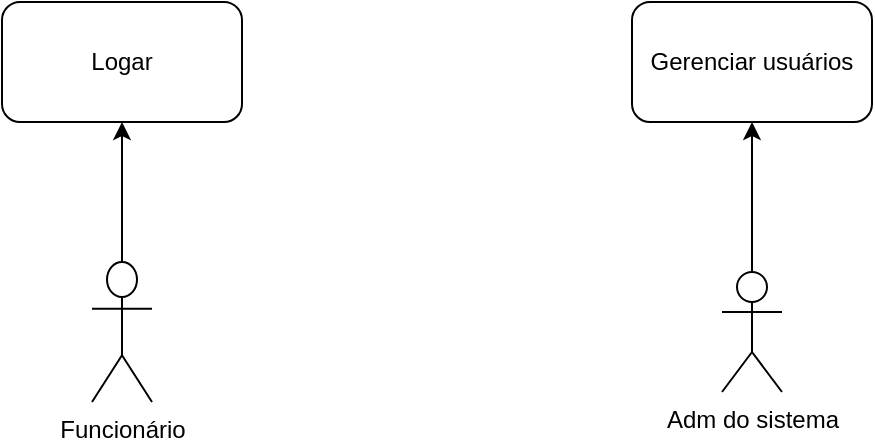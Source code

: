 <mxfile version="14.4.2" type="github">
  <diagram id="JTyPbUJer0KOoEgPKAgf" name="Page-1">
    <mxGraphModel dx="2062" dy="794" grid="1" gridSize="10" guides="1" tooltips="1" connect="1" arrows="1" fold="1" page="1" pageScale="1" pageWidth="827" pageHeight="1169" math="0" shadow="0">
      <root>
        <mxCell id="0" />
        <mxCell id="1" parent="0" />
        <mxCell id="44ezzWB15_rrxpDEsuP--1" value="Funcionário&lt;br&gt;" style="shape=umlActor;verticalLabelPosition=bottom;verticalAlign=top;html=1;outlineConnect=0;" vertex="1" parent="1">
          <mxGeometry x="110" y="470" width="30" height="70" as="geometry" />
        </mxCell>
        <mxCell id="44ezzWB15_rrxpDEsuP--2" value="Adm do sistema" style="shape=umlActor;verticalLabelPosition=bottom;verticalAlign=top;html=1;outlineConnect=0;" vertex="1" parent="1">
          <mxGeometry x="425" y="475" width="30" height="60" as="geometry" />
        </mxCell>
        <mxCell id="44ezzWB15_rrxpDEsuP--6" value="Gerenciar usuários" style="rounded=1;whiteSpace=wrap;html=1;" vertex="1" parent="1">
          <mxGeometry x="380" y="340" width="120" height="60" as="geometry" />
        </mxCell>
        <mxCell id="44ezzWB15_rrxpDEsuP--7" value="" style="endArrow=classic;html=1;entryX=0.5;entryY=1;entryDx=0;entryDy=0;" edge="1" parent="1" target="44ezzWB15_rrxpDEsuP--6">
          <mxGeometry width="50" height="50" relative="1" as="geometry">
            <mxPoint x="440" y="450" as="sourcePoint" />
            <mxPoint x="440" y="410" as="targetPoint" />
            <Array as="points">
              <mxPoint x="440" y="480" />
              <mxPoint x="440" y="450" />
            </Array>
          </mxGeometry>
        </mxCell>
        <mxCell id="44ezzWB15_rrxpDEsuP--10" value="Logar" style="rounded=1;whiteSpace=wrap;html=1;" vertex="1" parent="1">
          <mxGeometry x="65" y="340" width="120" height="60" as="geometry" />
        </mxCell>
        <mxCell id="44ezzWB15_rrxpDEsuP--11" value="" style="endArrow=classic;html=1;entryX=0.5;entryY=1;entryDx=0;entryDy=0;exitX=0.5;exitY=0;exitDx=0;exitDy=0;exitPerimeter=0;" edge="1" parent="1" source="44ezzWB15_rrxpDEsuP--1" target="44ezzWB15_rrxpDEsuP--10">
          <mxGeometry width="50" height="50" relative="1" as="geometry">
            <mxPoint x="125" y="460" as="sourcePoint" />
            <mxPoint x="150" y="410" as="targetPoint" />
            <Array as="points" />
          </mxGeometry>
        </mxCell>
      </root>
    </mxGraphModel>
  </diagram>
</mxfile>

